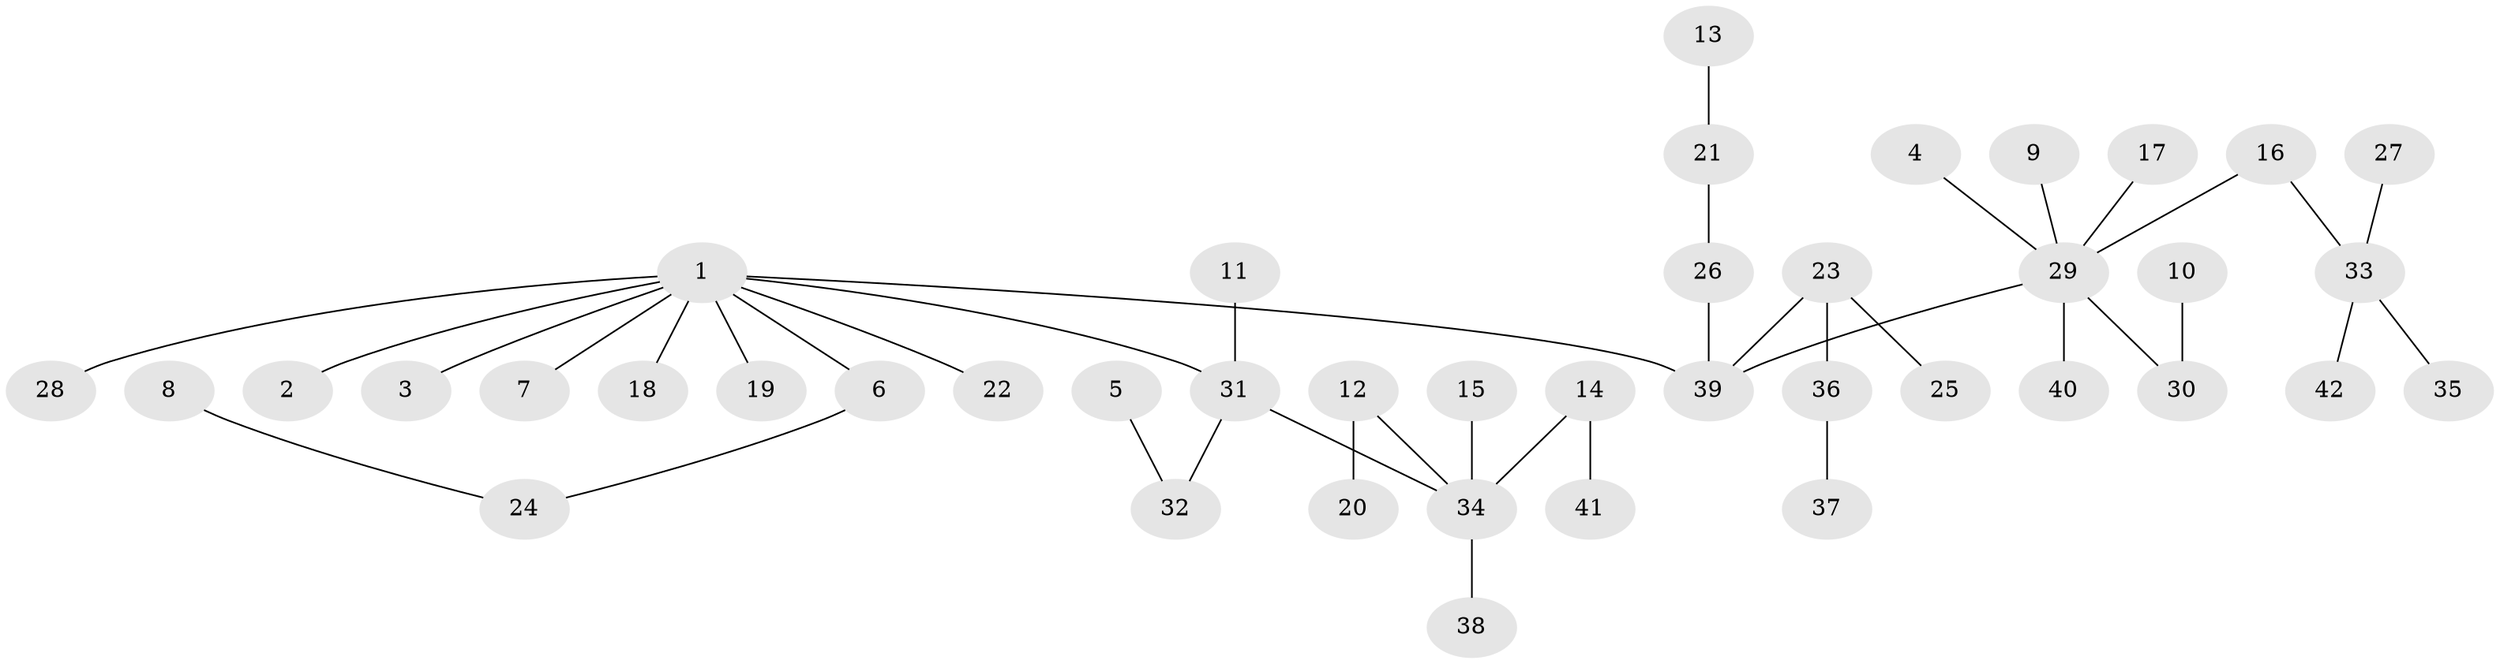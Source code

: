 // original degree distribution, {5: 0.023809523809523808, 7: 0.011904761904761904, 2: 0.20238095238095238, 4: 0.05952380952380952, 3: 0.15476190476190477, 6: 0.023809523809523808, 1: 0.5238095238095238}
// Generated by graph-tools (version 1.1) at 2025/26/03/09/25 03:26:30]
// undirected, 42 vertices, 41 edges
graph export_dot {
graph [start="1"]
  node [color=gray90,style=filled];
  1;
  2;
  3;
  4;
  5;
  6;
  7;
  8;
  9;
  10;
  11;
  12;
  13;
  14;
  15;
  16;
  17;
  18;
  19;
  20;
  21;
  22;
  23;
  24;
  25;
  26;
  27;
  28;
  29;
  30;
  31;
  32;
  33;
  34;
  35;
  36;
  37;
  38;
  39;
  40;
  41;
  42;
  1 -- 2 [weight=1.0];
  1 -- 3 [weight=1.0];
  1 -- 6 [weight=1.0];
  1 -- 7 [weight=1.0];
  1 -- 18 [weight=1.0];
  1 -- 19 [weight=1.0];
  1 -- 22 [weight=1.0];
  1 -- 28 [weight=1.0];
  1 -- 31 [weight=1.0];
  1 -- 39 [weight=1.0];
  4 -- 29 [weight=1.0];
  5 -- 32 [weight=1.0];
  6 -- 24 [weight=1.0];
  8 -- 24 [weight=1.0];
  9 -- 29 [weight=1.0];
  10 -- 30 [weight=1.0];
  11 -- 31 [weight=1.0];
  12 -- 20 [weight=1.0];
  12 -- 34 [weight=1.0];
  13 -- 21 [weight=1.0];
  14 -- 34 [weight=1.0];
  14 -- 41 [weight=1.0];
  15 -- 34 [weight=1.0];
  16 -- 29 [weight=1.0];
  16 -- 33 [weight=1.0];
  17 -- 29 [weight=1.0];
  21 -- 26 [weight=1.0];
  23 -- 25 [weight=1.0];
  23 -- 36 [weight=1.0];
  23 -- 39 [weight=1.0];
  26 -- 39 [weight=1.0];
  27 -- 33 [weight=1.0];
  29 -- 30 [weight=1.0];
  29 -- 39 [weight=1.0];
  29 -- 40 [weight=1.0];
  31 -- 32 [weight=1.0];
  31 -- 34 [weight=1.0];
  33 -- 35 [weight=1.0];
  33 -- 42 [weight=1.0];
  34 -- 38 [weight=1.0];
  36 -- 37 [weight=1.0];
}

